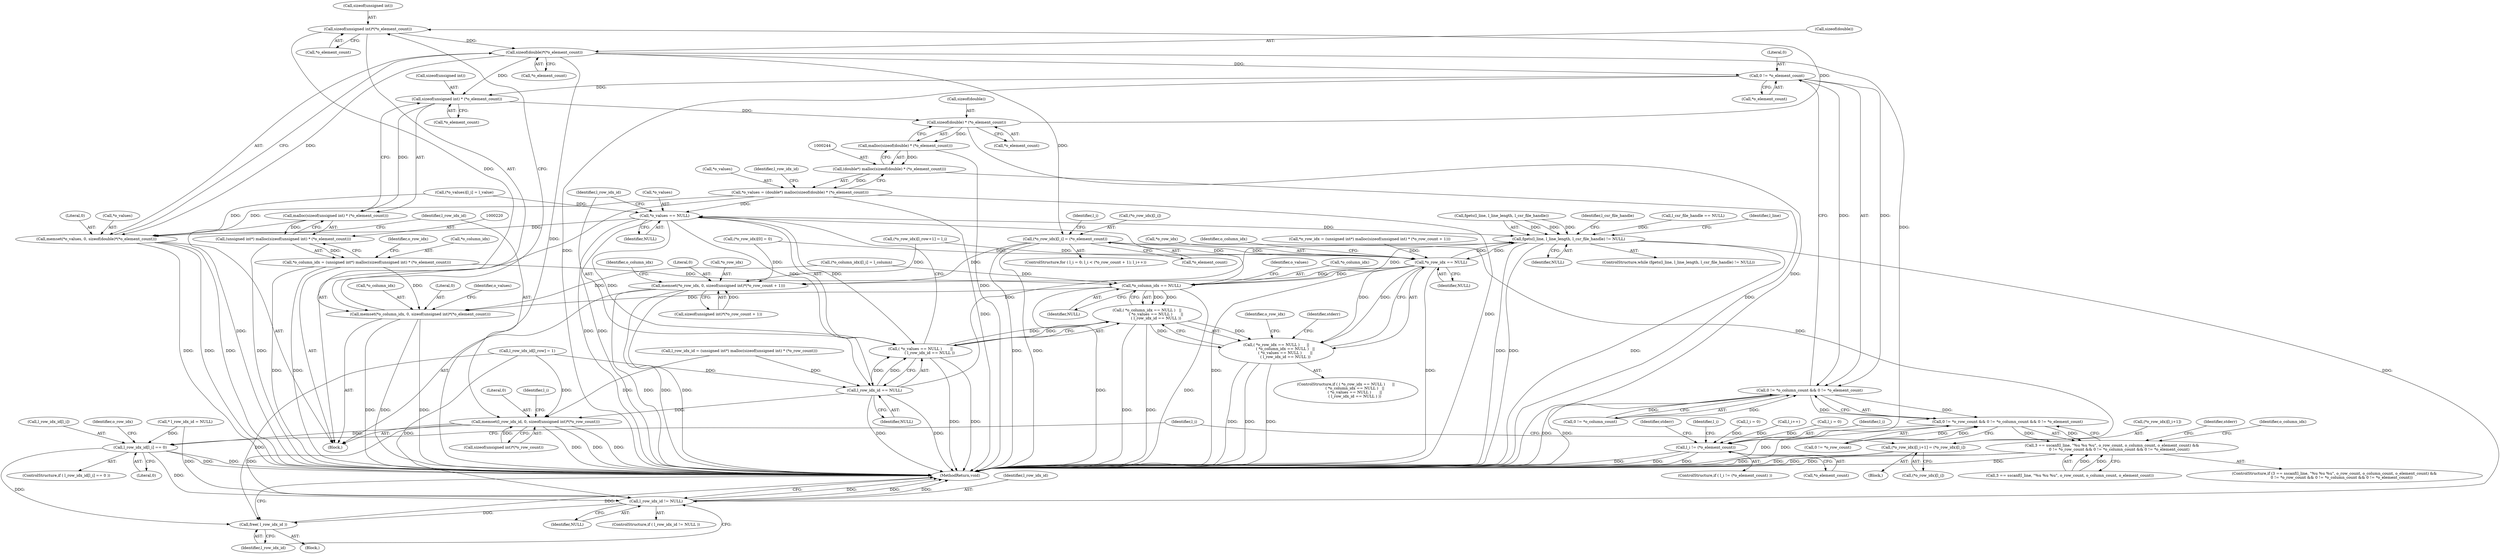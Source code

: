 digraph "0_libxsmm_151481489192e6d1997f8bde52c5c425ea41741d@API" {
"1000300" [label="(Call,sizeof(unsigned int)*(*o_element_count))"];
"1000246" [label="(Call,sizeof(double) * (*o_element_count))"];
"1000222" [label="(Call,sizeof(unsigned int) * (*o_element_count))"];
"1000309" [label="(Call,sizeof(double)*(*o_element_count))"];
"1000300" [label="(Call,sizeof(unsigned int)*(*o_element_count))"];
"1000211" [label="(Call,0 != *o_element_count)"];
"1000296" [label="(Call,memset(*o_column_idx, 0, sizeof(unsigned int)*(*o_element_count)))"];
"1000206" [label="(Call,0 != *o_column_count && 0 != *o_element_count)"];
"1000201" [label="(Call,0 != *o_row_count && 0 != *o_column_count && 0 != *o_element_count)"];
"1000192" [label="(Call,3 == sscanf(l_line, \"%u %u %u\", o_row_count, o_column_count, o_element_count) &&\n            0 != *o_row_count && 0 != *o_column_count && 0 != *o_element_count)"];
"1000221" [label="(Call,malloc(sizeof(unsigned int) * (*o_element_count)))"];
"1000219" [label="(Call,(unsigned int*) malloc(sizeof(unsigned int) * (*o_element_count)))"];
"1000216" [label="(Call,*o_column_idx = (unsigned int*) malloc(sizeof(unsigned int) * (*o_element_count)))"];
"1000268" [label="(Call,*o_column_idx == NULL)"];
"1000159" [label="(Call,fgets(l_line, l_line_length, l_csr_file_handle) != NULL)"];
"1000263" [label="(Call,*o_row_idx == NULL)"];
"1000262" [label="(Call,( *o_row_idx == NULL )      ||\n               ( *o_column_idx == NULL )   ||\n               ( *o_values == NULL )       ||\n               ( l_row_idx_id == NULL ))"];
"1000285" [label="(Call,memset(*o_row_idx, 0, sizeof(unsigned int)*(*o_row_count + 1)))"];
"1000454" [label="(Call,l_row_idx_id != NULL)"];
"1000458" [label="(Call,free( l_row_idx_id ))"];
"1000267" [label="(Call,( *o_column_idx == NULL )   ||\n               ( *o_values == NULL )       ||\n               ( l_row_idx_id == NULL ))"];
"1000273" [label="(Call,*o_values == NULL)"];
"1000272" [label="(Call,( *o_values == NULL )       ||\n               ( l_row_idx_id == NULL ))"];
"1000277" [label="(Call,l_row_idx_id == NULL)"];
"1000314" [label="(Call,memset(l_row_idx_id, 0, sizeof(unsigned int)*(*o_row_count)))"];
"1000436" [label="(Call,l_row_idx_id[l_i] == 0)"];
"1000305" [label="(Call,memset(*o_values, 0, sizeof(double)*(*o_element_count)))"];
"1000245" [label="(Call,malloc(sizeof(double) * (*o_element_count)))"];
"1000243" [label="(Call,(double*) malloc(sizeof(double) * (*o_element_count)))"];
"1000240" [label="(Call,*o_values = (double*) malloc(sizeof(double) * (*o_element_count)))"];
"1000334" [label="(Call,(*o_row_idx)[l_i] = (*o_element_count))"];
"1000442" [label="(Call,(*o_row_idx)[l_i+1] = (*o_row_idx)[l_i])"];
"1000415" [label="(Call,l_i != (*o_element_count))"];
"1000249" [label="(Call,*o_element_count)"];
"1000453" [label="(ControlStructure,if ( l_row_idx_id != NULL ))"];
"1000274" [label="(Call,*o_values)"];
"1000391" [label="(Call,(*o_values)[l_i] = l_value)"];
"1000308" [label="(Literal,0)"];
"1000243" [label="(Call,(double*) malloc(sizeof(double) * (*o_element_count)))"];
"1000288" [label="(Literal,0)"];
"1000298" [label="(Identifier,o_column_idx)"];
"1000286" [label="(Call,*o_row_idx)"];
"1000449" [label="(Call,(*o_row_idx)[l_i])"];
"1000207" [label="(Call,0 != *o_column_count)"];
"1000191" [label="(ControlStructure,if (3 == sscanf(l_line, \"%u %u %u\", o_row_count, o_column_count, o_element_count) &&\n            0 != *o_row_count && 0 != *o_column_count && 0 != *o_element_count))"];
"1000137" [label="(Call,* l_row_idx_id = NULL)"];
"1000158" [label="(ControlStructure,while (fgets(l_line, l_line_length, l_csr_file_handle) != NULL))"];
"1000415" [label="(Call,l_i != (*o_element_count))"];
"1000218" [label="(Identifier,o_column_idx)"];
"1000271" [label="(Identifier,NULL)"];
"1000436" [label="(Call,l_row_idx_id[l_i] == 0)"];
"1000309" [label="(Call,sizeof(double)*(*o_element_count))"];
"1000314" [label="(Call,memset(l_row_idx_id, 0, sizeof(unsigned int)*(*o_row_count)))"];
"1000285" [label="(Call,memset(*o_row_idx, 0, sizeof(unsigned int)*(*o_row_count + 1)))"];
"1000433" [label="(Identifier,l_i)"];
"1000307" [label="(Identifier,o_values)"];
"1000206" [label="(Call,0 != *o_column_count && 0 != *o_element_count)"];
"1000437" [label="(Call,l_row_idx_id[l_i])"];
"1000277" [label="(Call,l_row_idx_id == NULL)"];
"1000455" [label="(Identifier,l_row_idx_id)"];
"1000454" [label="(Call,l_row_idx_id != NULL)"];
"1000421" [label="(Identifier,stderr)"];
"1000435" [label="(ControlStructure,if ( l_row_idx_id[l_i] == 0 ))"];
"1000297" [label="(Call,*o_column_idx)"];
"1000356" [label="(Identifier,stderr)"];
"1000266" [label="(Identifier,NULL)"];
"1000275" [label="(Identifier,o_values)"];
"1000212" [label="(Literal,0)"];
"1000413" [label="(Identifier,l_csr_file_handle)"];
"1000322" [label="(ControlStructure,for ( l_i = 0; l_i < (*o_row_count + 1); l_i++))"];
"1000150" [label="(Call,l_csr_file_handle == NULL)"];
"1000459" [label="(Identifier,l_row_idx_id)"];
"1000227" [label="(Call,*o_row_idx = (unsigned int*) malloc(sizeof(unsigned int) * (*o_row_count + 1)))"];
"1000216" [label="(Call,*o_column_idx = (unsigned int*) malloc(sizeof(unsigned int) * (*o_element_count)))"];
"1000159" [label="(Call,fgets(l_line, l_line_length, l_csr_file_handle) != NULL)"];
"1000246" [label="(Call,sizeof(double) * (*o_element_count))"];
"1000222" [label="(Call,sizeof(unsigned int) * (*o_element_count))"];
"1000217" [label="(Call,*o_column_idx)"];
"1000201" [label="(Call,0 != *o_row_count && 0 != *o_column_count && 0 != *o_element_count)"];
"1000169" [label="(Identifier,l_line)"];
"1000164" [label="(Identifier,NULL)"];
"1000160" [label="(Call,fgets(l_line, l_line_length, l_csr_file_handle))"];
"1000417" [label="(Call,*o_element_count)"];
"1000324" [label="(Identifier,l_i)"];
"1000268" [label="(Call,*o_column_idx == NULL)"];
"1000385" [label="(Call,(*o_column_idx)[l_i] = l_column)"];
"1000312" [label="(Call,*o_element_count)"];
"1000443" [label="(Call,(*o_row_idx)[l_i+1])"];
"1000279" [label="(Identifier,NULL)"];
"1000221" [label="(Call,malloc(sizeof(unsigned int) * (*o_element_count)))"];
"1000299" [label="(Literal,0)"];
"1000315" [label="(Identifier,l_row_idx_id)"];
"1000264" [label="(Call,*o_row_idx)"];
"1000270" [label="(Identifier,o_column_idx)"];
"1000426" [label="(Identifier,l_i)"];
"1000240" [label="(Call,*o_values = (double*) malloc(sizeof(double) * (*o_element_count)))"];
"1000141" [label="(Call,l_i = 0)"];
"1000193" [label="(Call,3 == sscanf(l_line, \"%u %u %u\", o_row_count, o_column_count, o_element_count))"];
"1000276" [label="(Identifier,NULL)"];
"1000300" [label="(Call,sizeof(unsigned int)*(*o_element_count))"];
"1000457" [label="(Block,)"];
"1000211" [label="(Call,0 != *o_element_count)"];
"1000263" [label="(Call,*o_row_idx == NULL)"];
"1000272" [label="(Call,( *o_values == NULL )       ||\n               ( l_row_idx_id == NULL ))"];
"1000241" [label="(Call,*o_values)"];
"1000335" [label="(Call,(*o_row_idx)[l_i])"];
"1000192" [label="(Call,3 == sscanf(l_line, \"%u %u %u\", o_row_count, o_column_count, o_element_count) &&\n            0 != *o_row_count && 0 != *o_column_count && 0 != *o_element_count)"];
"1000310" [label="(Call,sizeof(double))"];
"1000334" [label="(Call,(*o_row_idx)[l_i] = (*o_element_count))"];
"1000317" [label="(Call,sizeof(unsigned int)*(*o_row_count))"];
"1000442" [label="(Call,(*o_row_idx)[l_i+1] = (*o_row_idx)[l_i])"];
"1000252" [label="(Identifier,l_row_idx_id)"];
"1000296" [label="(Call,memset(*o_column_idx, 0, sizeof(unsigned int)*(*o_element_count)))"];
"1000316" [label="(Literal,0)"];
"1000397" [label="(Call,l_i++)"];
"1000202" [label="(Call,0 != *o_row_count)"];
"1000460" [label="(MethodReturn,void)"];
"1000399" [label="(Call,l_row_idx_id[l_row] = 1)"];
"1000305" [label="(Call,memset(*o_values, 0, sizeof(double)*(*o_element_count)))"];
"1000456" [label="(Identifier,NULL)"];
"1000247" [label="(Call,sizeof(double))"];
"1000219" [label="(Call,(unsigned int*) malloc(sizeof(unsigned int) * (*o_element_count)))"];
"1000267" [label="(Call,( *o_column_idx == NULL )   ||\n               ( *o_values == NULL )       ||\n               ( l_row_idx_id == NULL ))"];
"1000223" [label="(Call,sizeof(unsigned int))"];
"1000303" [label="(Call,*o_element_count)"];
"1000278" [label="(Identifier,l_row_idx_id)"];
"1000347" [label="(Call,l_i = 0)"];
"1000251" [label="(Call,l_row_idx_id = (unsigned int*) malloc(sizeof(unsigned int) * (*o_row_count)))"];
"1000333" [label="(Identifier,l_i)"];
"1000225" [label="(Call,*o_element_count)"];
"1000213" [label="(Call,*o_element_count)"];
"1000440" [label="(Literal,0)"];
"1000262" [label="(Call,( *o_row_idx == NULL )      ||\n               ( *o_column_idx == NULL )   ||\n               ( *o_values == NULL )       ||\n               ( l_row_idx_id == NULL ))"];
"1000301" [label="(Call,sizeof(unsigned int))"];
"1000441" [label="(Block,)"];
"1000306" [label="(Call,*o_values)"];
"1000269" [label="(Call,*o_column_idx)"];
"1000282" [label="(Identifier,stderr)"];
"1000287" [label="(Identifier,o_row_idx)"];
"1000339" [label="(Call,*o_element_count)"];
"1000273" [label="(Call,*o_values == NULL)"];
"1000289" [label="(Call,sizeof(unsigned int)*(*o_row_count + 1))"];
"1000445" [label="(Identifier,o_row_idx)"];
"1000458" [label="(Call,free( l_row_idx_id ))"];
"1000414" [label="(ControlStructure,if ( l_i != (*o_element_count) ))"];
"1000261" [label="(ControlStructure,if ( ( *o_row_idx == NULL )      ||\n               ( *o_column_idx == NULL )   ||\n               ( *o_values == NULL )       ||\n               ( l_row_idx_id == NULL ) ))"];
"1000404" [label="(Call,(*o_row_idx)[l_row+1] = l_i)"];
"1000341" [label="(Call,(*o_row_idx)[0] = 0)"];
"1000245" [label="(Call,malloc(sizeof(double) * (*o_element_count)))"];
"1000416" [label="(Identifier,l_i)"];
"1000215" [label="(Block,)"];
"1000229" [label="(Identifier,o_row_idx)"];
"1000300" -> "1000296"  [label="AST: "];
"1000300" -> "1000303"  [label="CFG: "];
"1000301" -> "1000300"  [label="AST: "];
"1000303" -> "1000300"  [label="AST: "];
"1000296" -> "1000300"  [label="CFG: "];
"1000300" -> "1000296"  [label="DDG: "];
"1000246" -> "1000300"  [label="DDG: "];
"1000300" -> "1000309"  [label="DDG: "];
"1000246" -> "1000245"  [label="AST: "];
"1000246" -> "1000249"  [label="CFG: "];
"1000247" -> "1000246"  [label="AST: "];
"1000249" -> "1000246"  [label="AST: "];
"1000245" -> "1000246"  [label="CFG: "];
"1000246" -> "1000460"  [label="DDG: "];
"1000246" -> "1000245"  [label="DDG: "];
"1000222" -> "1000246"  [label="DDG: "];
"1000222" -> "1000221"  [label="AST: "];
"1000222" -> "1000225"  [label="CFG: "];
"1000223" -> "1000222"  [label="AST: "];
"1000225" -> "1000222"  [label="AST: "];
"1000221" -> "1000222"  [label="CFG: "];
"1000222" -> "1000221"  [label="DDG: "];
"1000309" -> "1000222"  [label="DDG: "];
"1000211" -> "1000222"  [label="DDG: "];
"1000309" -> "1000305"  [label="AST: "];
"1000309" -> "1000312"  [label="CFG: "];
"1000310" -> "1000309"  [label="AST: "];
"1000312" -> "1000309"  [label="AST: "];
"1000305" -> "1000309"  [label="CFG: "];
"1000309" -> "1000460"  [label="DDG: "];
"1000309" -> "1000211"  [label="DDG: "];
"1000309" -> "1000305"  [label="DDG: "];
"1000309" -> "1000334"  [label="DDG: "];
"1000309" -> "1000415"  [label="DDG: "];
"1000211" -> "1000206"  [label="AST: "];
"1000211" -> "1000213"  [label="CFG: "];
"1000212" -> "1000211"  [label="AST: "];
"1000213" -> "1000211"  [label="AST: "];
"1000206" -> "1000211"  [label="CFG: "];
"1000211" -> "1000460"  [label="DDG: "];
"1000211" -> "1000206"  [label="DDG: "];
"1000211" -> "1000206"  [label="DDG: "];
"1000296" -> "1000215"  [label="AST: "];
"1000297" -> "1000296"  [label="AST: "];
"1000299" -> "1000296"  [label="AST: "];
"1000307" -> "1000296"  [label="CFG: "];
"1000296" -> "1000460"  [label="DDG: "];
"1000296" -> "1000460"  [label="DDG: "];
"1000296" -> "1000460"  [label="DDG: "];
"1000216" -> "1000296"  [label="DDG: "];
"1000268" -> "1000296"  [label="DDG: "];
"1000385" -> "1000296"  [label="DDG: "];
"1000206" -> "1000201"  [label="AST: "];
"1000206" -> "1000207"  [label="CFG: "];
"1000207" -> "1000206"  [label="AST: "];
"1000201" -> "1000206"  [label="CFG: "];
"1000206" -> "1000460"  [label="DDG: "];
"1000206" -> "1000460"  [label="DDG: "];
"1000206" -> "1000201"  [label="DDG: "];
"1000206" -> "1000201"  [label="DDG: "];
"1000207" -> "1000206"  [label="DDG: "];
"1000207" -> "1000206"  [label="DDG: "];
"1000201" -> "1000192"  [label="AST: "];
"1000201" -> "1000202"  [label="CFG: "];
"1000202" -> "1000201"  [label="AST: "];
"1000192" -> "1000201"  [label="CFG: "];
"1000201" -> "1000460"  [label="DDG: "];
"1000201" -> "1000460"  [label="DDG: "];
"1000201" -> "1000192"  [label="DDG: "];
"1000201" -> "1000192"  [label="DDG: "];
"1000202" -> "1000201"  [label="DDG: "];
"1000202" -> "1000201"  [label="DDG: "];
"1000192" -> "1000191"  [label="AST: "];
"1000192" -> "1000193"  [label="CFG: "];
"1000193" -> "1000192"  [label="AST: "];
"1000218" -> "1000192"  [label="CFG: "];
"1000356" -> "1000192"  [label="CFG: "];
"1000192" -> "1000460"  [label="DDG: "];
"1000192" -> "1000460"  [label="DDG: "];
"1000192" -> "1000460"  [label="DDG: "];
"1000193" -> "1000192"  [label="DDG: "];
"1000193" -> "1000192"  [label="DDG: "];
"1000221" -> "1000219"  [label="AST: "];
"1000219" -> "1000221"  [label="CFG: "];
"1000221" -> "1000460"  [label="DDG: "];
"1000221" -> "1000219"  [label="DDG: "];
"1000219" -> "1000216"  [label="AST: "];
"1000220" -> "1000219"  [label="AST: "];
"1000216" -> "1000219"  [label="CFG: "];
"1000219" -> "1000460"  [label="DDG: "];
"1000219" -> "1000216"  [label="DDG: "];
"1000216" -> "1000215"  [label="AST: "];
"1000217" -> "1000216"  [label="AST: "];
"1000229" -> "1000216"  [label="CFG: "];
"1000216" -> "1000460"  [label="DDG: "];
"1000216" -> "1000460"  [label="DDG: "];
"1000216" -> "1000268"  [label="DDG: "];
"1000268" -> "1000267"  [label="AST: "];
"1000268" -> "1000271"  [label="CFG: "];
"1000269" -> "1000268"  [label="AST: "];
"1000271" -> "1000268"  [label="AST: "];
"1000275" -> "1000268"  [label="CFG: "];
"1000267" -> "1000268"  [label="CFG: "];
"1000268" -> "1000460"  [label="DDG: "];
"1000268" -> "1000460"  [label="DDG: "];
"1000268" -> "1000159"  [label="DDG: "];
"1000268" -> "1000267"  [label="DDG: "];
"1000268" -> "1000267"  [label="DDG: "];
"1000385" -> "1000268"  [label="DDG: "];
"1000263" -> "1000268"  [label="DDG: "];
"1000268" -> "1000273"  [label="DDG: "];
"1000159" -> "1000158"  [label="AST: "];
"1000159" -> "1000164"  [label="CFG: "];
"1000160" -> "1000159"  [label="AST: "];
"1000164" -> "1000159"  [label="AST: "];
"1000169" -> "1000159"  [label="CFG: "];
"1000413" -> "1000159"  [label="CFG: "];
"1000159" -> "1000460"  [label="DDG: "];
"1000159" -> "1000460"  [label="DDG: "];
"1000159" -> "1000460"  [label="DDG: "];
"1000160" -> "1000159"  [label="DDG: "];
"1000160" -> "1000159"  [label="DDG: "];
"1000160" -> "1000159"  [label="DDG: "];
"1000150" -> "1000159"  [label="DDG: "];
"1000263" -> "1000159"  [label="DDG: "];
"1000273" -> "1000159"  [label="DDG: "];
"1000277" -> "1000159"  [label="DDG: "];
"1000159" -> "1000263"  [label="DDG: "];
"1000159" -> "1000454"  [label="DDG: "];
"1000263" -> "1000262"  [label="AST: "];
"1000263" -> "1000266"  [label="CFG: "];
"1000264" -> "1000263"  [label="AST: "];
"1000266" -> "1000263"  [label="AST: "];
"1000270" -> "1000263"  [label="CFG: "];
"1000262" -> "1000263"  [label="CFG: "];
"1000263" -> "1000460"  [label="DDG: "];
"1000263" -> "1000460"  [label="DDG: "];
"1000263" -> "1000262"  [label="DDG: "];
"1000263" -> "1000262"  [label="DDG: "];
"1000404" -> "1000263"  [label="DDG: "];
"1000227" -> "1000263"  [label="DDG: "];
"1000341" -> "1000263"  [label="DDG: "];
"1000334" -> "1000263"  [label="DDG: "];
"1000263" -> "1000285"  [label="DDG: "];
"1000262" -> "1000261"  [label="AST: "];
"1000262" -> "1000267"  [label="CFG: "];
"1000267" -> "1000262"  [label="AST: "];
"1000282" -> "1000262"  [label="CFG: "];
"1000287" -> "1000262"  [label="CFG: "];
"1000262" -> "1000460"  [label="DDG: "];
"1000262" -> "1000460"  [label="DDG: "];
"1000262" -> "1000460"  [label="DDG: "];
"1000267" -> "1000262"  [label="DDG: "];
"1000267" -> "1000262"  [label="DDG: "];
"1000285" -> "1000215"  [label="AST: "];
"1000285" -> "1000289"  [label="CFG: "];
"1000286" -> "1000285"  [label="AST: "];
"1000288" -> "1000285"  [label="AST: "];
"1000289" -> "1000285"  [label="AST: "];
"1000298" -> "1000285"  [label="CFG: "];
"1000285" -> "1000460"  [label="DDG: "];
"1000285" -> "1000460"  [label="DDG: "];
"1000285" -> "1000460"  [label="DDG: "];
"1000404" -> "1000285"  [label="DDG: "];
"1000341" -> "1000285"  [label="DDG: "];
"1000334" -> "1000285"  [label="DDG: "];
"1000289" -> "1000285"  [label="DDG: "];
"1000454" -> "1000453"  [label="AST: "];
"1000454" -> "1000456"  [label="CFG: "];
"1000455" -> "1000454"  [label="AST: "];
"1000456" -> "1000454"  [label="AST: "];
"1000459" -> "1000454"  [label="CFG: "];
"1000460" -> "1000454"  [label="CFG: "];
"1000454" -> "1000460"  [label="DDG: "];
"1000454" -> "1000460"  [label="DDG: "];
"1000454" -> "1000460"  [label="DDG: "];
"1000314" -> "1000454"  [label="DDG: "];
"1000436" -> "1000454"  [label="DDG: "];
"1000399" -> "1000454"  [label="DDG: "];
"1000137" -> "1000454"  [label="DDG: "];
"1000454" -> "1000458"  [label="DDG: "];
"1000458" -> "1000457"  [label="AST: "];
"1000458" -> "1000459"  [label="CFG: "];
"1000459" -> "1000458"  [label="AST: "];
"1000460" -> "1000458"  [label="CFG: "];
"1000458" -> "1000460"  [label="DDG: "];
"1000436" -> "1000458"  [label="DDG: "];
"1000399" -> "1000458"  [label="DDG: "];
"1000267" -> "1000272"  [label="CFG: "];
"1000272" -> "1000267"  [label="AST: "];
"1000267" -> "1000460"  [label="DDG: "];
"1000267" -> "1000460"  [label="DDG: "];
"1000272" -> "1000267"  [label="DDG: "];
"1000272" -> "1000267"  [label="DDG: "];
"1000273" -> "1000272"  [label="AST: "];
"1000273" -> "1000276"  [label="CFG: "];
"1000274" -> "1000273"  [label="AST: "];
"1000276" -> "1000273"  [label="AST: "];
"1000278" -> "1000273"  [label="CFG: "];
"1000272" -> "1000273"  [label="CFG: "];
"1000273" -> "1000460"  [label="DDG: "];
"1000273" -> "1000460"  [label="DDG: "];
"1000273" -> "1000272"  [label="DDG: "];
"1000273" -> "1000272"  [label="DDG: "];
"1000391" -> "1000273"  [label="DDG: "];
"1000240" -> "1000273"  [label="DDG: "];
"1000273" -> "1000277"  [label="DDG: "];
"1000273" -> "1000305"  [label="DDG: "];
"1000272" -> "1000277"  [label="CFG: "];
"1000277" -> "1000272"  [label="AST: "];
"1000272" -> "1000460"  [label="DDG: "];
"1000272" -> "1000460"  [label="DDG: "];
"1000277" -> "1000272"  [label="DDG: "];
"1000277" -> "1000272"  [label="DDG: "];
"1000277" -> "1000279"  [label="CFG: "];
"1000278" -> "1000277"  [label="AST: "];
"1000279" -> "1000277"  [label="AST: "];
"1000277" -> "1000460"  [label="DDG: "];
"1000277" -> "1000460"  [label="DDG: "];
"1000251" -> "1000277"  [label="DDG: "];
"1000399" -> "1000277"  [label="DDG: "];
"1000277" -> "1000314"  [label="DDG: "];
"1000314" -> "1000215"  [label="AST: "];
"1000314" -> "1000317"  [label="CFG: "];
"1000315" -> "1000314"  [label="AST: "];
"1000316" -> "1000314"  [label="AST: "];
"1000317" -> "1000314"  [label="AST: "];
"1000324" -> "1000314"  [label="CFG: "];
"1000314" -> "1000460"  [label="DDG: "];
"1000314" -> "1000460"  [label="DDG: "];
"1000314" -> "1000460"  [label="DDG: "];
"1000251" -> "1000314"  [label="DDG: "];
"1000399" -> "1000314"  [label="DDG: "];
"1000317" -> "1000314"  [label="DDG: "];
"1000314" -> "1000436"  [label="DDG: "];
"1000436" -> "1000435"  [label="AST: "];
"1000436" -> "1000440"  [label="CFG: "];
"1000437" -> "1000436"  [label="AST: "];
"1000440" -> "1000436"  [label="AST: "];
"1000445" -> "1000436"  [label="CFG: "];
"1000433" -> "1000436"  [label="CFG: "];
"1000436" -> "1000460"  [label="DDG: "];
"1000436" -> "1000460"  [label="DDG: "];
"1000137" -> "1000436"  [label="DDG: "];
"1000305" -> "1000215"  [label="AST: "];
"1000306" -> "1000305"  [label="AST: "];
"1000308" -> "1000305"  [label="AST: "];
"1000315" -> "1000305"  [label="CFG: "];
"1000305" -> "1000460"  [label="DDG: "];
"1000305" -> "1000460"  [label="DDG: "];
"1000305" -> "1000460"  [label="DDG: "];
"1000391" -> "1000305"  [label="DDG: "];
"1000240" -> "1000305"  [label="DDG: "];
"1000245" -> "1000243"  [label="AST: "];
"1000243" -> "1000245"  [label="CFG: "];
"1000245" -> "1000460"  [label="DDG: "];
"1000245" -> "1000243"  [label="DDG: "];
"1000243" -> "1000240"  [label="AST: "];
"1000244" -> "1000243"  [label="AST: "];
"1000240" -> "1000243"  [label="CFG: "];
"1000243" -> "1000460"  [label="DDG: "];
"1000243" -> "1000240"  [label="DDG: "];
"1000240" -> "1000215"  [label="AST: "];
"1000241" -> "1000240"  [label="AST: "];
"1000252" -> "1000240"  [label="CFG: "];
"1000240" -> "1000460"  [label="DDG: "];
"1000240" -> "1000460"  [label="DDG: "];
"1000334" -> "1000322"  [label="AST: "];
"1000334" -> "1000339"  [label="CFG: "];
"1000335" -> "1000334"  [label="AST: "];
"1000339" -> "1000334"  [label="AST: "];
"1000333" -> "1000334"  [label="CFG: "];
"1000334" -> "1000460"  [label="DDG: "];
"1000334" -> "1000460"  [label="DDG: "];
"1000334" -> "1000442"  [label="DDG: "];
"1000442" -> "1000441"  [label="AST: "];
"1000442" -> "1000449"  [label="CFG: "];
"1000443" -> "1000442"  [label="AST: "];
"1000449" -> "1000442"  [label="AST: "];
"1000433" -> "1000442"  [label="CFG: "];
"1000442" -> "1000460"  [label="DDG: "];
"1000442" -> "1000460"  [label="DDG: "];
"1000415" -> "1000414"  [label="AST: "];
"1000415" -> "1000417"  [label="CFG: "];
"1000416" -> "1000415"  [label="AST: "];
"1000417" -> "1000415"  [label="AST: "];
"1000421" -> "1000415"  [label="CFG: "];
"1000426" -> "1000415"  [label="CFG: "];
"1000415" -> "1000460"  [label="DDG: "];
"1000415" -> "1000460"  [label="DDG: "];
"1000415" -> "1000460"  [label="DDG: "];
"1000141" -> "1000415"  [label="DDG: "];
"1000347" -> "1000415"  [label="DDG: "];
"1000397" -> "1000415"  [label="DDG: "];
}
